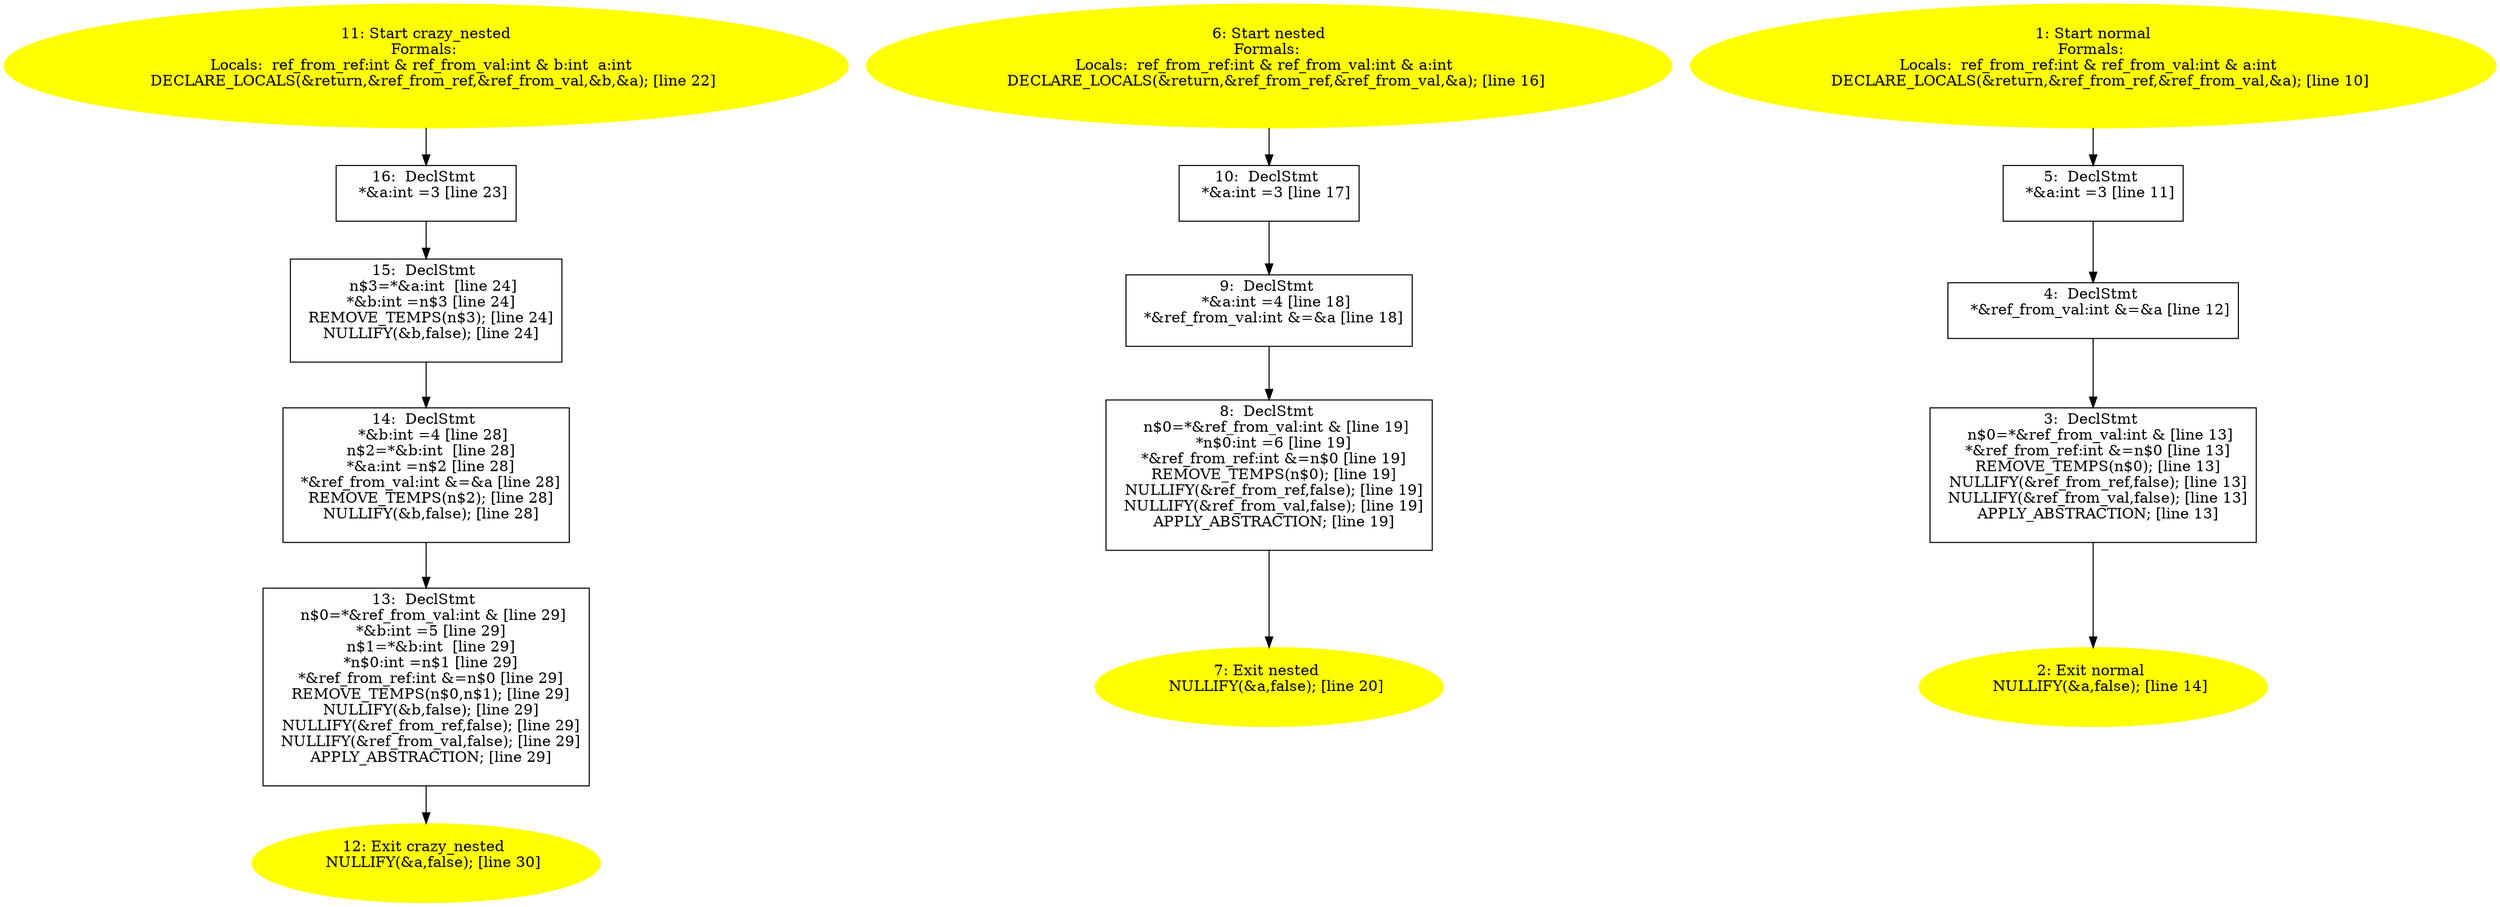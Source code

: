 digraph iCFG {
16 [label="16:  DeclStmt \n   *&a:int =3 [line 23]\n " shape="box"]
	

	 16 -> 15 ;
15 [label="15:  DeclStmt \n   n$3=*&a:int  [line 24]\n  *&b:int =n$3 [line 24]\n  REMOVE_TEMPS(n$3); [line 24]\n  NULLIFY(&b,false); [line 24]\n " shape="box"]
	

	 15 -> 14 ;
14 [label="14:  DeclStmt \n   *&b:int =4 [line 28]\n  n$2=*&b:int  [line 28]\n  *&a:int =n$2 [line 28]\n  *&ref_from_val:int &=&a [line 28]\n  REMOVE_TEMPS(n$2); [line 28]\n  NULLIFY(&b,false); [line 28]\n " shape="box"]
	

	 14 -> 13 ;
13 [label="13:  DeclStmt \n   n$0=*&ref_from_val:int & [line 29]\n  *&b:int =5 [line 29]\n  n$1=*&b:int  [line 29]\n  *n$0:int =n$1 [line 29]\n  *&ref_from_ref:int &=n$0 [line 29]\n  REMOVE_TEMPS(n$0,n$1); [line 29]\n  NULLIFY(&b,false); [line 29]\n  NULLIFY(&ref_from_ref,false); [line 29]\n  NULLIFY(&ref_from_val,false); [line 29]\n  APPLY_ABSTRACTION; [line 29]\n " shape="box"]
	

	 13 -> 12 ;
12 [label="12: Exit crazy_nested \n   NULLIFY(&a,false); [line 30]\n " color=yellow style=filled]
	

11 [label="11: Start crazy_nested\nFormals: \nLocals:  ref_from_ref:int & ref_from_val:int & b:int  a:int  \n   DECLARE_LOCALS(&return,&ref_from_ref,&ref_from_val,&b,&a); [line 22]\n " color=yellow style=filled]
	

	 11 -> 16 ;
10 [label="10:  DeclStmt \n   *&a:int =3 [line 17]\n " shape="box"]
	

	 10 -> 9 ;
9 [label="9:  DeclStmt \n   *&a:int =4 [line 18]\n  *&ref_from_val:int &=&a [line 18]\n " shape="box"]
	

	 9 -> 8 ;
8 [label="8:  DeclStmt \n   n$0=*&ref_from_val:int & [line 19]\n  *n$0:int =6 [line 19]\n  *&ref_from_ref:int &=n$0 [line 19]\n  REMOVE_TEMPS(n$0); [line 19]\n  NULLIFY(&ref_from_ref,false); [line 19]\n  NULLIFY(&ref_from_val,false); [line 19]\n  APPLY_ABSTRACTION; [line 19]\n " shape="box"]
	

	 8 -> 7 ;
7 [label="7: Exit nested \n   NULLIFY(&a,false); [line 20]\n " color=yellow style=filled]
	

6 [label="6: Start nested\nFormals: \nLocals:  ref_from_ref:int & ref_from_val:int & a:int  \n   DECLARE_LOCALS(&return,&ref_from_ref,&ref_from_val,&a); [line 16]\n " color=yellow style=filled]
	

	 6 -> 10 ;
5 [label="5:  DeclStmt \n   *&a:int =3 [line 11]\n " shape="box"]
	

	 5 -> 4 ;
4 [label="4:  DeclStmt \n   *&ref_from_val:int &=&a [line 12]\n " shape="box"]
	

	 4 -> 3 ;
3 [label="3:  DeclStmt \n   n$0=*&ref_from_val:int & [line 13]\n  *&ref_from_ref:int &=n$0 [line 13]\n  REMOVE_TEMPS(n$0); [line 13]\n  NULLIFY(&ref_from_ref,false); [line 13]\n  NULLIFY(&ref_from_val,false); [line 13]\n  APPLY_ABSTRACTION; [line 13]\n " shape="box"]
	

	 3 -> 2 ;
2 [label="2: Exit normal \n   NULLIFY(&a,false); [line 14]\n " color=yellow style=filled]
	

1 [label="1: Start normal\nFormals: \nLocals:  ref_from_ref:int & ref_from_val:int & a:int  \n   DECLARE_LOCALS(&return,&ref_from_ref,&ref_from_val,&a); [line 10]\n " color=yellow style=filled]
	

	 1 -> 5 ;
}
